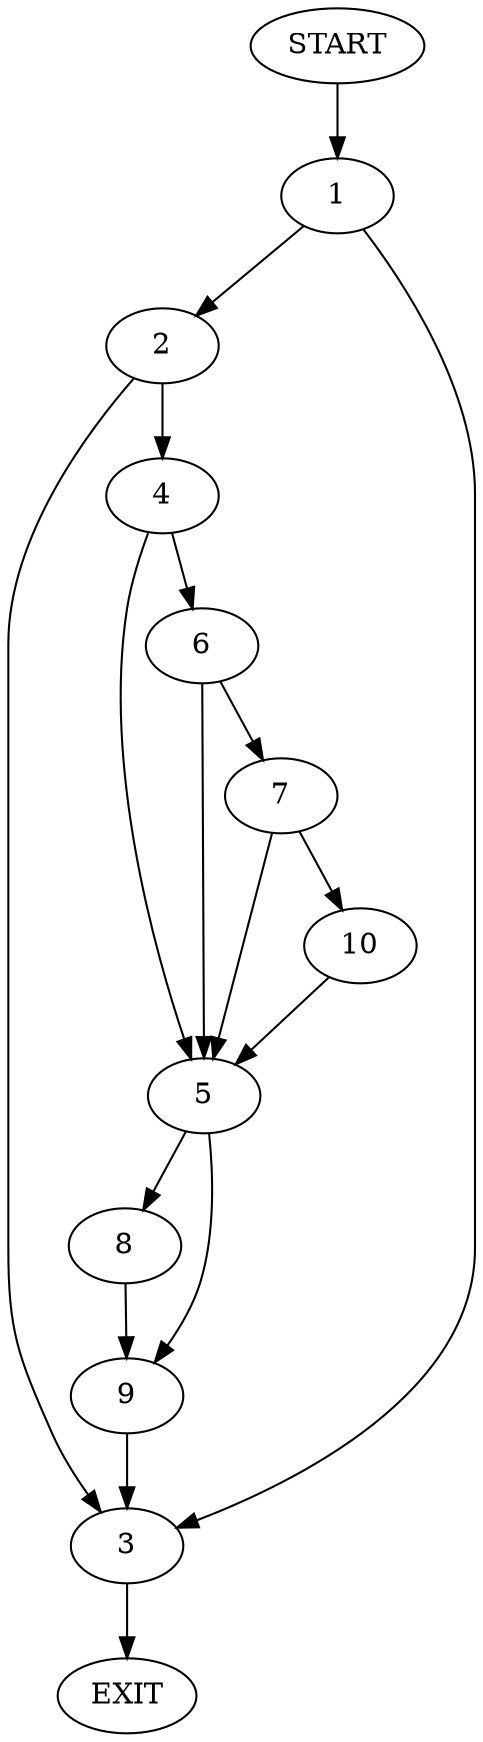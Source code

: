 digraph {
0 [label="START"]
11 [label="EXIT"]
0 -> 1
1 -> 2
1 -> 3
3 -> 11
2 -> 3
2 -> 4
4 -> 5
4 -> 6
6 -> 5
6 -> 7
5 -> 8
5 -> 9
7 -> 5
7 -> 10
10 -> 5
8 -> 9
9 -> 3
}
